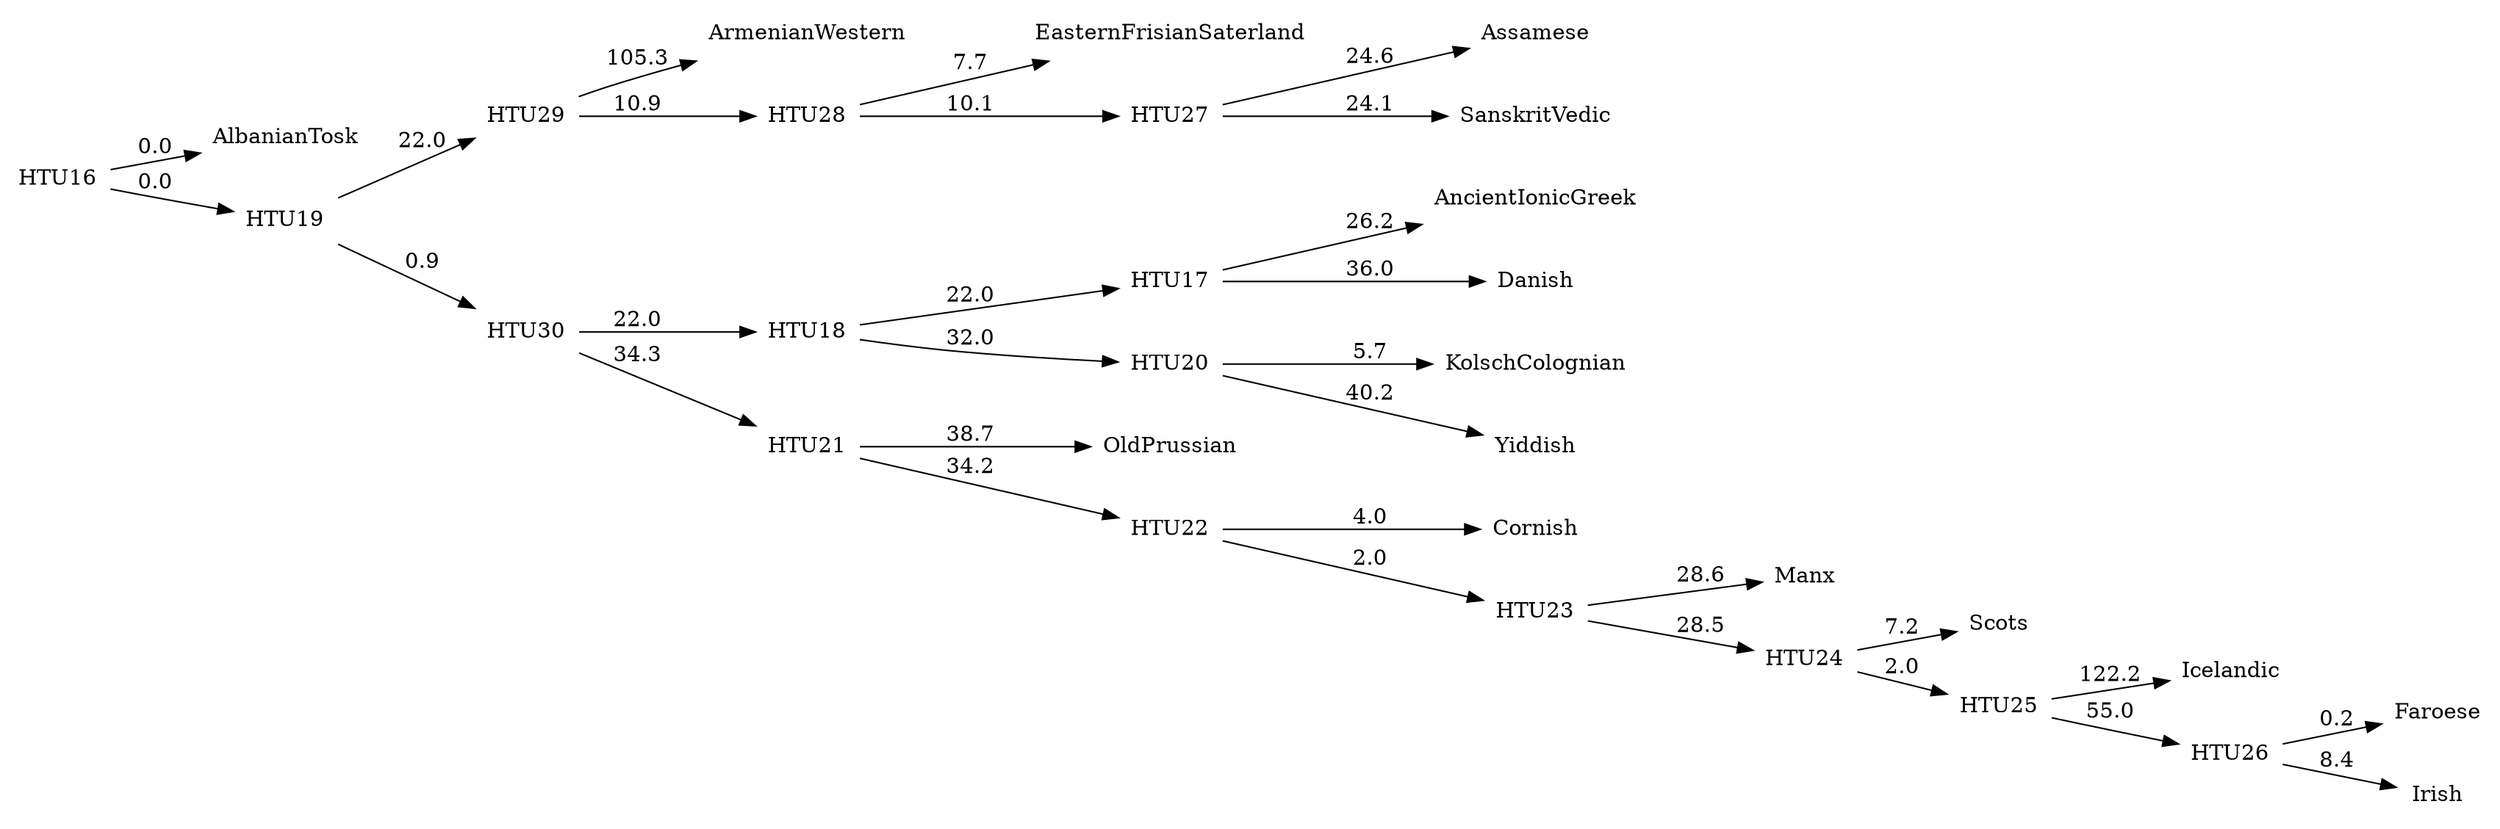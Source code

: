 digraph G {
	rankdir = LR;	edge [colorscheme=spectral11];	node [shape = none];

    0 [label=AlbanianTosk];
    1 [label=AncientIonicGreek];
    2 [label=ArmenianWestern];
    3 [label=Assamese];
    4 [label=Cornish];
    5 [label=Danish];
    6 [label=EasternFrisianSaterland];
    7 [label=Faroese];
    8 [label=Icelandic];
    9 [label=Irish];
    10 [label=KolschColognian];
    11 [label=Manx];
    12 [label=OldPrussian];
    13 [label=SanskritVedic];
    14 [label=Scots];
    15 [label=Yiddish];
    16 [label=HTU16];
    17 [label=HTU17];
    18 [label=HTU18];
    19 [label=HTU19];
    20 [label=HTU20];
    21 [label=HTU21];
    22 [label=HTU22];
    23 [label=HTU23];
    24 [label=HTU24];
    25 [label=HTU25];
    26 [label=HTU26];
    27 [label=HTU27];
    28 [label=HTU28];
    29 [label=HTU29];
    30 [label=HTU30];
    16 -> 0 [label=0.0];
    16 -> 19 [label=0.0];
    17 -> 1 [label=26.2];
    17 -> 5 [label=36.0];
    18 -> 17 [label=22.0];
    18 -> 20 [label=32.0];
    19 -> 29 [label=22.0];
    19 -> 30 [label=0.9];
    20 -> 10 [label=5.7];
    20 -> 15 [label=40.2];
    21 -> 12 [label=38.7];
    21 -> 22 [label=34.2];
    22 -> 4 [label=4.0];
    22 -> 23 [label=2.0];
    23 -> 11 [label=28.6];
    23 -> 24 [label=28.5];
    24 -> 14 [label=7.2];
    24 -> 25 [label=2.0];
    25 -> 8 [label=122.2];
    25 -> 26 [label=55.0];
    26 -> 7 [label=0.2];
    26 -> 9 [label=8.4];
    27 -> 3 [label=24.6];
    27 -> 13 [label=24.1];
    28 -> 6 [label=7.7];
    28 -> 27 [label=10.1];
    29 -> 2 [label=105.3];
    29 -> 28 [label=10.9];
    30 -> 18 [label=22.0];
    30 -> 21 [label=34.3];
}
//1521.3
digraph G {
	rankdir = LR;	edge [colorscheme=spectral11];	node [shape = none];

    0 [label=AlbanianTosk];
    1 [label=AncientIonicGreek];
    2 [label=ArmenianWestern];
    3 [label=Assamese];
    4 [label=Cornish];
    5 [label=Danish];
    6 [label=EasternFrisianSaterland];
    7 [label=Faroese];
    8 [label=Icelandic];
    9 [label=Irish];
    10 [label=KolschColognian];
    11 [label=Manx];
    12 [label=OldPrussian];
    13 [label=SanskritVedic];
    14 [label=Scots];
    15 [label=Yiddish];
    16 [label=HTU16];
    17 [label=HTU17];
    18 [label=HTU18];
    19 [label=HTU19];
    20 [label=HTU20];
    21 [label=HTU21];
    22 [label=HTU22];
    23 [label=HTU23];
    24 [label=HTU24];
    25 [label=HTU25];
    26 [label=HTU26];
    27 [label=HTU27];
    28 [label=HTU28];
    29 [label=HTU29];
    30 [label=HTU30];
    16 -> 0 [label=0.0];
    16 -> 20 [label=0.0];
    17 -> 2 [label=76.2];
    17 -> 19 [label=56.0];
    18 -> 1 [label=27.2];
    18 -> 5 [label=35.0];
    19 -> 18 [label=12.0];
    19 -> 21 [label=42.0];
    20 -> 29 [label=16.8];
    20 -> 30 [label=13.2];
    21 -> 10 [label=6.7];
    21 -> 15 [label=38.2];
    22 -> 12 [label=57.7];
    22 -> 23 [label=15.0];
    23 -> 4 [label=15.2];
    23 -> 24 [label=3.0];
    24 -> 11 [label=17.4];
    24 -> 25 [label=28.5];
    25 -> 14 [label=17.4];
    25 -> 26 [label=14.0];
    26 -> 6 [label=2.9];
    26 -> 27 [label=4.0];
    27 -> 8 [label=112.0];
    27 -> 28 [label=64.2];
    28 -> 7 [label=0.2];
    28 -> 9 [label=8.4];
    29 -> 3 [label=24.7];
    29 -> 13 [label=23.0];
    30 -> 17 [label=20.0];
    30 -> 22 [label=25.3];
}
//1511.1999999999998
digraph G {
	rankdir = LR;	edge [colorscheme=spectral11];	node [shape = none];

    0 [label=AlbanianTosk];
    1 [label=AncientIonicGreek];
    2 [label=ArmenianWestern];
    3 [label=Assamese];
    4 [label=Cornish];
    5 [label=Danish];
    6 [label=EasternFrisianSaterland];
    7 [label=Faroese];
    8 [label=Icelandic];
    9 [label=Irish];
    10 [label=KolschColognian];
    11 [label=Manx];
    12 [label=OldPrussian];
    13 [label=SanskritVedic];
    14 [label=Scots];
    15 [label=Yiddish];
    16 [label=HTU16];
    17 [label=HTU17];
    18 [label=HTU18];
    19 [label=HTU19];
    20 [label=HTU20];
    21 [label=HTU21];
    22 [label=HTU22];
    23 [label=HTU23];
    24 [label=HTU24];
    25 [label=HTU25];
    26 [label=HTU26];
    27 [label=HTU27];
    28 [label=HTU28];
    29 [label=HTU29];
    30 [label=HTU30];
    16 -> 0 [label=0.0];
    16 -> 20 [label=0.0];
    17 -> 2 [label=75.3];
    17 -> 19 [label=56.9];
    18 -> 1 [label=27.2];
    18 -> 5 [label=34.0];
    19 -> 18 [label=12.0];
    19 -> 21 [label=42.0];
    20 -> 29 [label=8.1];
    20 -> 30 [label=1.2];
    21 -> 10 [label=6.7];
    21 -> 15 [label=38.2];
    22 -> 12 [label=50.2];
    22 -> 23 [label=24.1];
    23 -> 4 [label=15.6];
    23 -> 24 [label=3.0];
    24 -> 11 [label=17.0];
    24 -> 25 [label=28.0];
    25 -> 14 [label=17.3];
    25 -> 26 [label=67.0];
    26 -> 6 [label=15.0];
    26 -> 27 [label=36.0];
    27 -> 8 [label=0.9];
    27 -> 9 [label=7.7];
    28 -> 3 [label=24.4];
    28 -> 13 [label=23.3];
    29 -> 7 [label=87.2];
    29 -> 28 [label=23.9];
    30 -> 17 [label=20.0];
    30 -> 22 [label=34.7];
}
//1511.0
digraph G {
	rankdir = LR;	edge [colorscheme=spectral11];	node [shape = none];

    0 [label=AlbanianTosk];
    1 [label=AncientIonicGreek];
    2 [label=ArmenianWestern];
    3 [label=Assamese];
    4 [label=Cornish];
    5 [label=Danish];
    6 [label=EasternFrisianSaterland];
    7 [label=Faroese];
    8 [label=Icelandic];
    9 [label=Irish];
    10 [label=KolschColognian];
    11 [label=Manx];
    12 [label=OldPrussian];
    13 [label=SanskritVedic];
    14 [label=Scots];
    15 [label=Yiddish];
    16 [label=HTU16];
    17 [label=HTU17];
    18 [label=HTU18];
    19 [label=HTU19];
    20 [label=HTU20];
    21 [label=HTU21];
    22 [label=HTU22];
    23 [label=HTU23];
    24 [label=HTU24];
    25 [label=HTU25];
    26 [label=HTU26];
    27 [label=HTU27];
    28 [label=HTU28];
    29 [label=HTU29];
    30 [label=HTU30];
    31 [label=HTU31];
    32 [label=HTU32];
    33 [label=HTU33];
    34 [label=HTU34];
    35 [label=HTU35];
    36 [label=HTU36];
    37 [label=HTU37];
    38 [label=HTU38];
    16 -> 0 [label=0.0];
    16 -> 21 [label=0.0];
    17 -> 20 [label=23.0];
    17 -> 35 [label=0.0];
    18 -> 17 [label=37.0];
    18 -> 34 [label=0.0];
    19 -> 1 [label=25.3];
    19 -> 5 [label=35.9];
    20 -> 19 [label=21.0];
    20 -> 22 [label=33.0];
    21 -> 33 [label=0.0];
    21 -> 38 [label=12.0];
    22 -> 10 [label=6.6];
    22 -> 15 [label=40.3];
    23 -> 12 [label=49.6];
    23 -> 24 [label=23.3];
    24 -> 4 [label=4.0];
    24 -> 25 [label=2.0];
    25 -> 11 [label=28.6];
    25 -> 26 [label=28.5];
    26 -> 14 [label=7.2];
    26 -> 27 [label=0.0];
    27 -> 28 [label=2.0];
    27 -> 36 [label=0.0];
    28 -> 8 [label=122.2];
    28 -> 29 [label=55.0];
    29 -> 9 [label=8.4];
    29 -> 37 [label=0.0];
    30 -> 13 [label=9.1];
    30 -> 35 [label=0.0];
    31 -> 30 [label=0.0];
    31 -> 37 [label=0.0];
    32 -> 31 [label=0.0];
    32 -> 36 [label=0.0];
    33 -> 32 [label=30.8];
    33 -> 34 [label=0.0];
    34 -> 2 [label=84.3];
    35 -> 3 [label=15.6];
    36 -> 6 [label=10.8];
    37 -> 7 [label=0.2];
    38 -> 18 [label=11.0];
    38 -> 23 [label=34.3];
}
//1489.3
